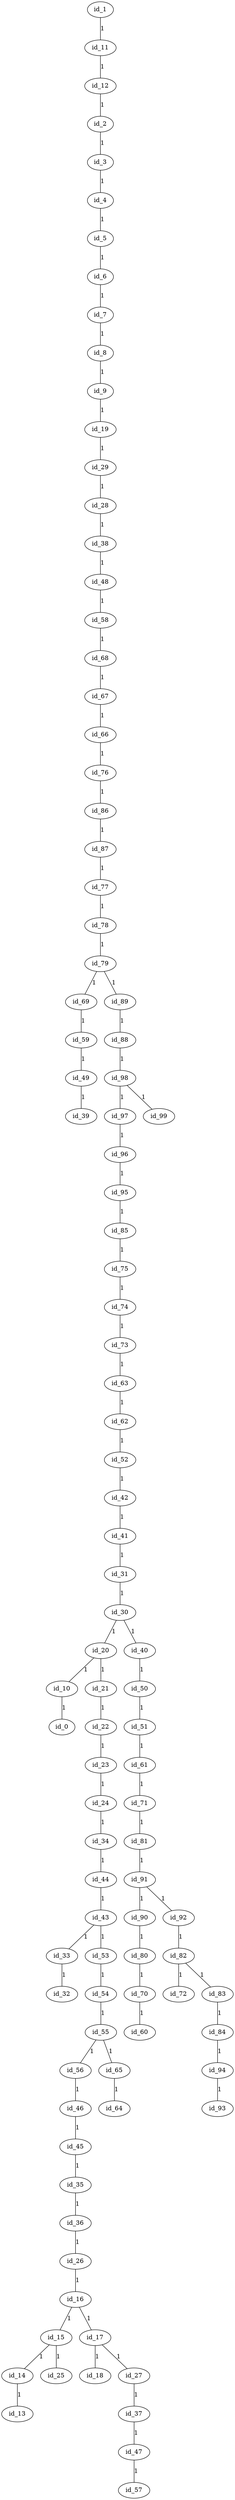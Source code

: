 graph GR{
id_0;
id_1;
id_2;
id_3;
id_4;
id_5;
id_6;
id_7;
id_8;
id_9;
id_10;
id_11;
id_12;
id_13;
id_14;
id_15;
id_16;
id_17;
id_18;
id_19;
id_20;
id_21;
id_22;
id_23;
id_24;
id_25;
id_26;
id_27;
id_28;
id_29;
id_30;
id_31;
id_32;
id_33;
id_34;
id_35;
id_36;
id_37;
id_38;
id_39;
id_40;
id_41;
id_42;
id_43;
id_44;
id_45;
id_46;
id_47;
id_48;
id_49;
id_50;
id_51;
id_52;
id_53;
id_54;
id_55;
id_56;
id_57;
id_58;
id_59;
id_60;
id_61;
id_62;
id_63;
id_64;
id_65;
id_66;
id_67;
id_68;
id_69;
id_70;
id_71;
id_72;
id_73;
id_74;
id_75;
id_76;
id_77;
id_78;
id_79;
id_80;
id_81;
id_82;
id_83;
id_84;
id_85;
id_86;
id_87;
id_88;
id_89;
id_90;
id_91;
id_92;
id_93;
id_94;
id_95;
id_96;
id_97;
id_98;
id_99;
id_1--id_11[label=1];
id_11--id_12[label=1];
id_12--id_2[label=1];
id_2--id_3[label=1];
id_3--id_4[label=1];
id_4--id_5[label=1];
id_5--id_6[label=1];
id_6--id_7[label=1];
id_7--id_8[label=1];
id_8--id_9[label=1];
id_9--id_19[label=1];
id_19--id_29[label=1];
id_29--id_28[label=1];
id_28--id_38[label=1];
id_38--id_48[label=1];
id_48--id_58[label=1];
id_58--id_68[label=1];
id_68--id_67[label=1];
id_67--id_66[label=1];
id_66--id_76[label=1];
id_76--id_86[label=1];
id_86--id_87[label=1];
id_87--id_77[label=1];
id_77--id_78[label=1];
id_78--id_79[label=1];
id_79--id_69[label=1];
id_69--id_59[label=1];
id_59--id_49[label=1];
id_49--id_39[label=1];
id_79--id_89[label=1];
id_89--id_88[label=1];
id_88--id_98[label=1];
id_98--id_99[label=1];
id_98--id_97[label=1];
id_97--id_96[label=1];
id_96--id_95[label=1];
id_95--id_85[label=1];
id_85--id_75[label=1];
id_75--id_74[label=1];
id_74--id_73[label=1];
id_73--id_63[label=1];
id_63--id_62[label=1];
id_62--id_52[label=1];
id_52--id_42[label=1];
id_42--id_41[label=1];
id_41--id_31[label=1];
id_31--id_30[label=1];
id_30--id_40[label=1];
id_40--id_50[label=1];
id_50--id_51[label=1];
id_51--id_61[label=1];
id_61--id_71[label=1];
id_71--id_81[label=1];
id_81--id_91[label=1];
id_91--id_92[label=1];
id_92--id_82[label=1];
id_82--id_72[label=1];
id_82--id_83[label=1];
id_83--id_84[label=1];
id_84--id_94[label=1];
id_94--id_93[label=1];
id_91--id_90[label=1];
id_90--id_80[label=1];
id_80--id_70[label=1];
id_70--id_60[label=1];
id_30--id_20[label=1];
id_20--id_21[label=1];
id_21--id_22[label=1];
id_22--id_23[label=1];
id_23--id_24[label=1];
id_24--id_34[label=1];
id_34--id_44[label=1];
id_44--id_43[label=1];
id_43--id_53[label=1];
id_53--id_54[label=1];
id_54--id_55[label=1];
id_55--id_56[label=1];
id_56--id_46[label=1];
id_46--id_45[label=1];
id_45--id_35[label=1];
id_35--id_36[label=1];
id_36--id_26[label=1];
id_26--id_16[label=1];
id_16--id_15[label=1];
id_15--id_25[label=1];
id_15--id_14[label=1];
id_14--id_13[label=1];
id_16--id_17[label=1];
id_17--id_27[label=1];
id_27--id_37[label=1];
id_37--id_47[label=1];
id_47--id_57[label=1];
id_17--id_18[label=1];
id_55--id_65[label=1];
id_65--id_64[label=1];
id_43--id_33[label=1];
id_33--id_32[label=1];
id_20--id_10[label=1];
id_10--id_0[label=1];
}